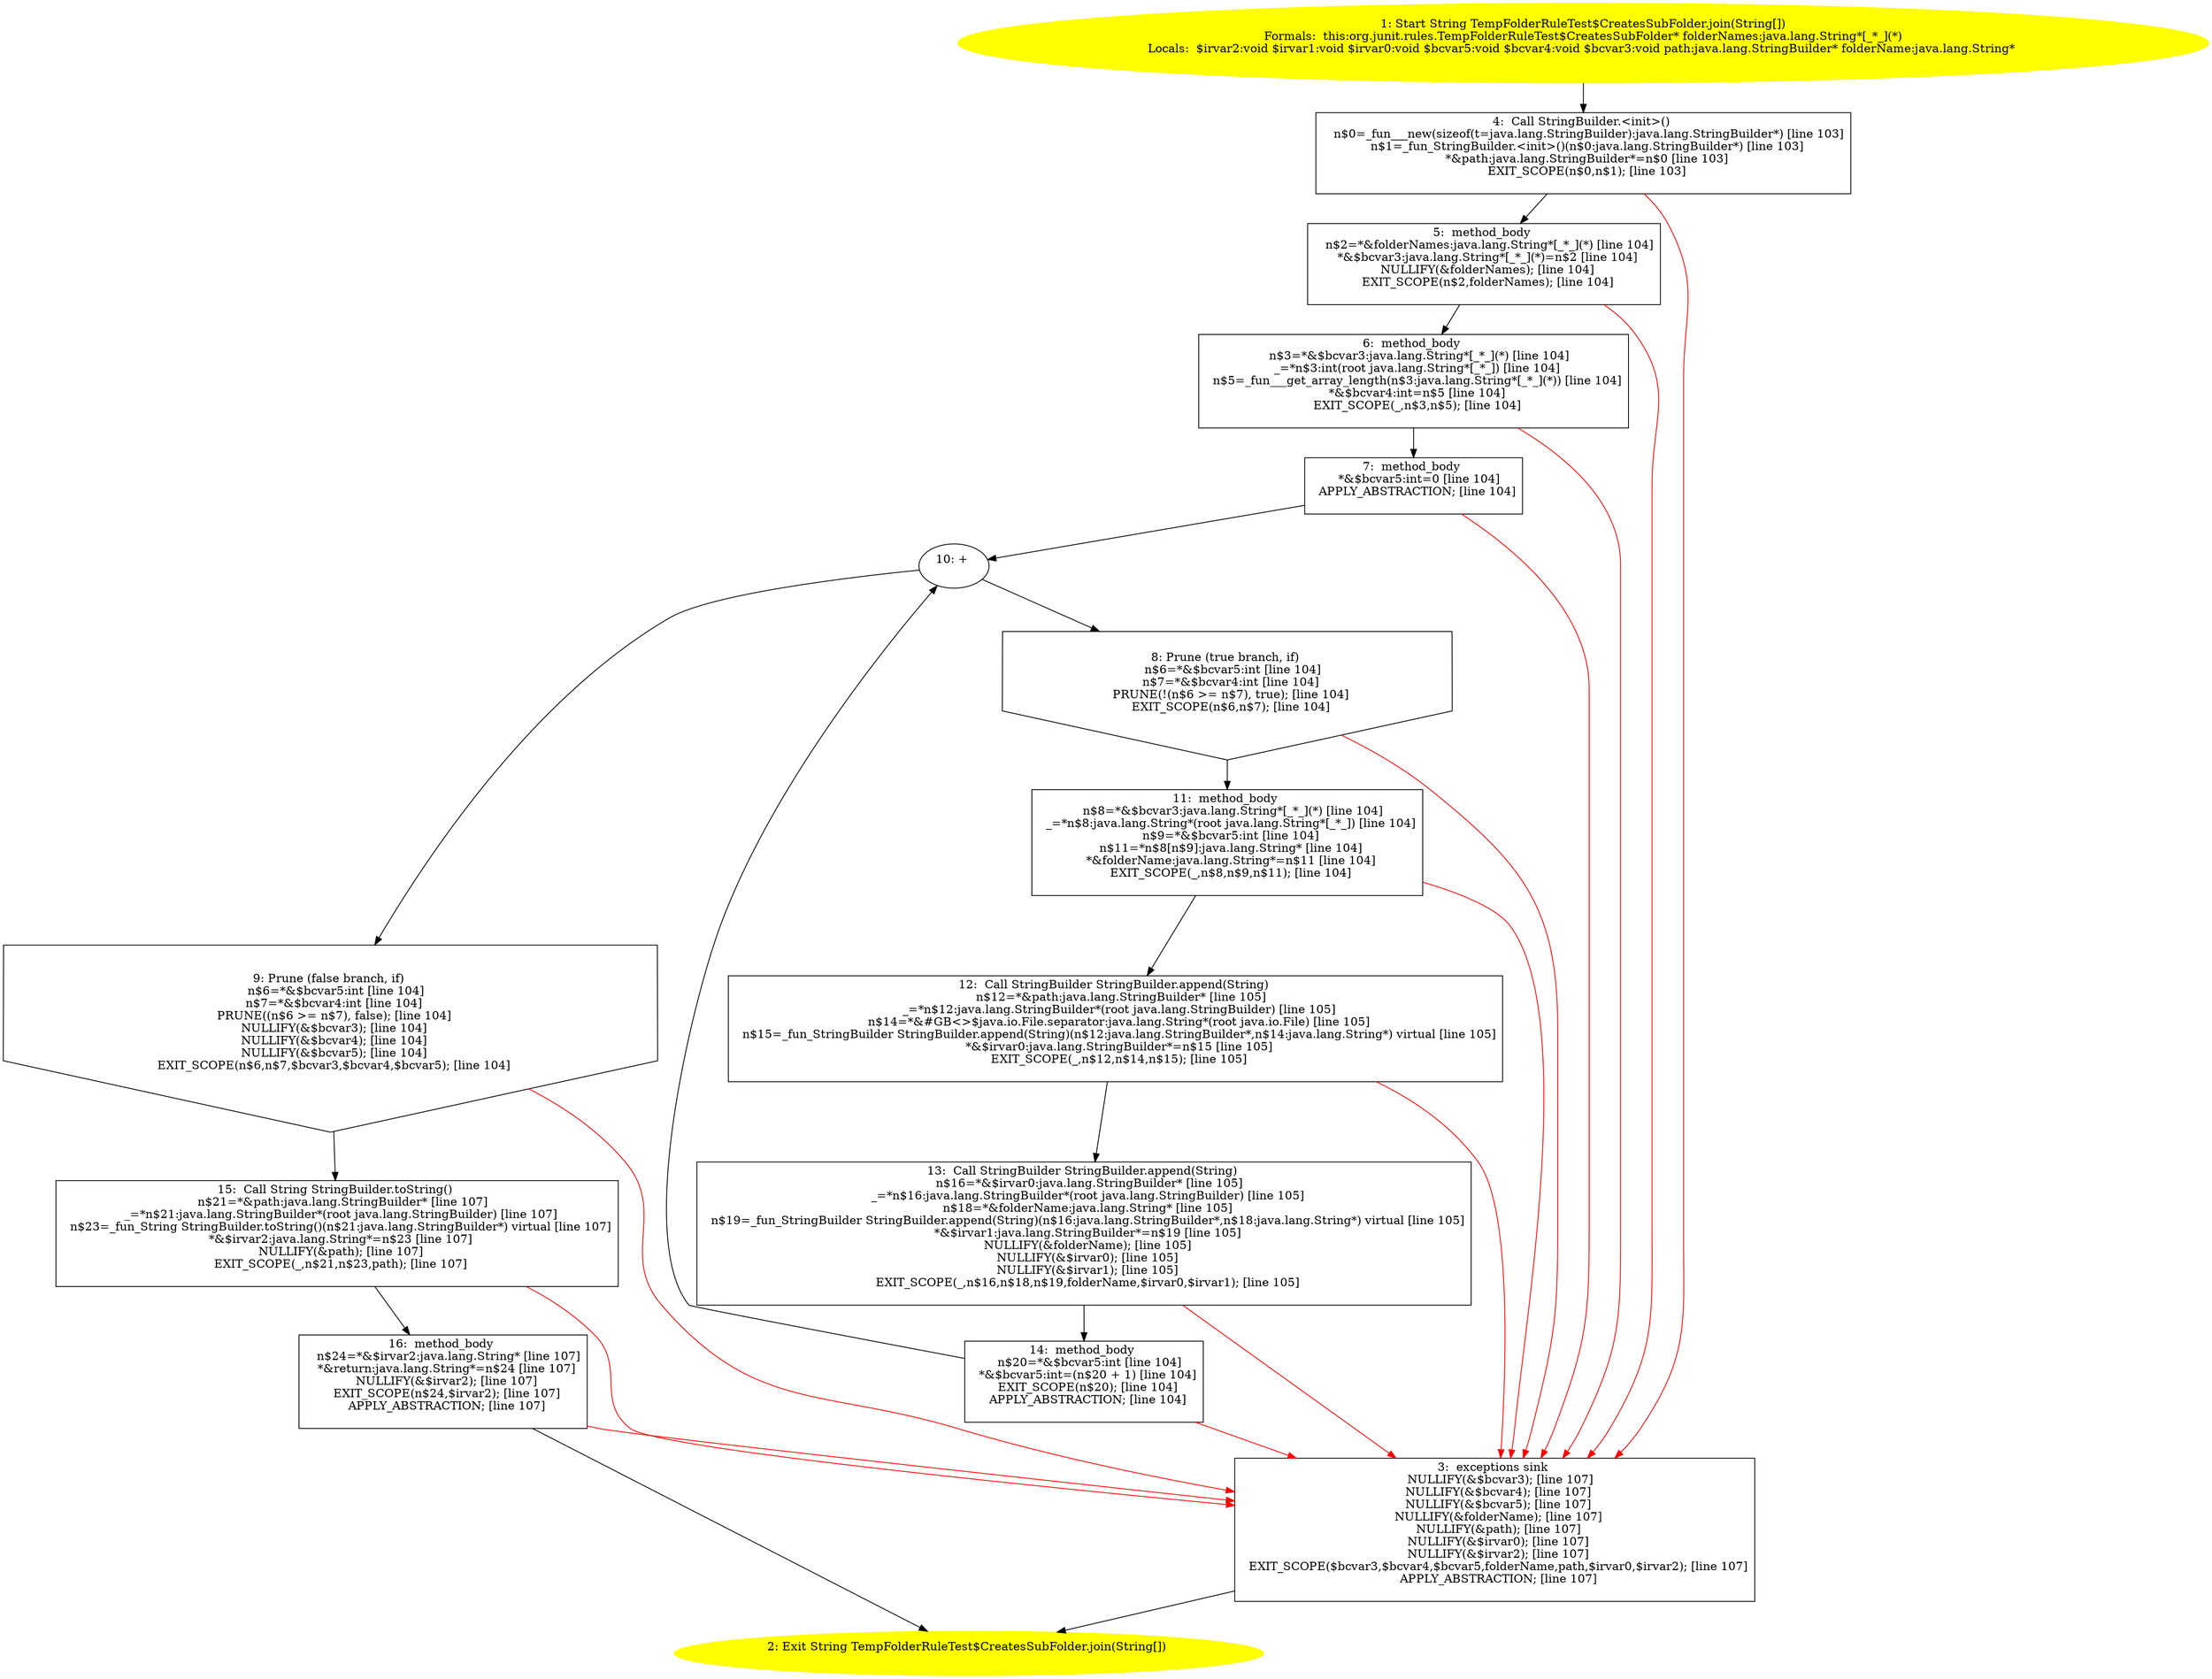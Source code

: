 /* @generated */
digraph cfg {
"org.junit.rules.TempFolderRuleTest$CreatesSubFolder.join(java.lang.String[]):java.lang.String.47b10022c7a8dca552ad71f2a97964f5_1" [label="1: Start String TempFolderRuleTest$CreatesSubFolder.join(String[])\nFormals:  this:org.junit.rules.TempFolderRuleTest$CreatesSubFolder* folderNames:java.lang.String*[_*_](*)\nLocals:  $irvar2:void $irvar1:void $irvar0:void $bcvar5:void $bcvar4:void $bcvar3:void path:java.lang.StringBuilder* folderName:java.lang.String* \n  " color=yellow style=filled]
	

	 "org.junit.rules.TempFolderRuleTest$CreatesSubFolder.join(java.lang.String[]):java.lang.String.47b10022c7a8dca552ad71f2a97964f5_1" -> "org.junit.rules.TempFolderRuleTest$CreatesSubFolder.join(java.lang.String[]):java.lang.String.47b10022c7a8dca552ad71f2a97964f5_4" ;
"org.junit.rules.TempFolderRuleTest$CreatesSubFolder.join(java.lang.String[]):java.lang.String.47b10022c7a8dca552ad71f2a97964f5_2" [label="2: Exit String TempFolderRuleTest$CreatesSubFolder.join(String[]) \n  " color=yellow style=filled]
	

"org.junit.rules.TempFolderRuleTest$CreatesSubFolder.join(java.lang.String[]):java.lang.String.47b10022c7a8dca552ad71f2a97964f5_3" [label="3:  exceptions sink \n   NULLIFY(&$bcvar3); [line 107]\n  NULLIFY(&$bcvar4); [line 107]\n  NULLIFY(&$bcvar5); [line 107]\n  NULLIFY(&folderName); [line 107]\n  NULLIFY(&path); [line 107]\n  NULLIFY(&$irvar0); [line 107]\n  NULLIFY(&$irvar2); [line 107]\n  EXIT_SCOPE($bcvar3,$bcvar4,$bcvar5,folderName,path,$irvar0,$irvar2); [line 107]\n  APPLY_ABSTRACTION; [line 107]\n " shape="box"]
	

	 "org.junit.rules.TempFolderRuleTest$CreatesSubFolder.join(java.lang.String[]):java.lang.String.47b10022c7a8dca552ad71f2a97964f5_3" -> "org.junit.rules.TempFolderRuleTest$CreatesSubFolder.join(java.lang.String[]):java.lang.String.47b10022c7a8dca552ad71f2a97964f5_2" ;
"org.junit.rules.TempFolderRuleTest$CreatesSubFolder.join(java.lang.String[]):java.lang.String.47b10022c7a8dca552ad71f2a97964f5_4" [label="4:  Call StringBuilder.<init>() \n   n$0=_fun___new(sizeof(t=java.lang.StringBuilder):java.lang.StringBuilder*) [line 103]\n  n$1=_fun_StringBuilder.<init>()(n$0:java.lang.StringBuilder*) [line 103]\n  *&path:java.lang.StringBuilder*=n$0 [line 103]\n  EXIT_SCOPE(n$0,n$1); [line 103]\n " shape="box"]
	

	 "org.junit.rules.TempFolderRuleTest$CreatesSubFolder.join(java.lang.String[]):java.lang.String.47b10022c7a8dca552ad71f2a97964f5_4" -> "org.junit.rules.TempFolderRuleTest$CreatesSubFolder.join(java.lang.String[]):java.lang.String.47b10022c7a8dca552ad71f2a97964f5_5" ;
	 "org.junit.rules.TempFolderRuleTest$CreatesSubFolder.join(java.lang.String[]):java.lang.String.47b10022c7a8dca552ad71f2a97964f5_4" -> "org.junit.rules.TempFolderRuleTest$CreatesSubFolder.join(java.lang.String[]):java.lang.String.47b10022c7a8dca552ad71f2a97964f5_3" [color="red" ];
"org.junit.rules.TempFolderRuleTest$CreatesSubFolder.join(java.lang.String[]):java.lang.String.47b10022c7a8dca552ad71f2a97964f5_5" [label="5:  method_body \n   n$2=*&folderNames:java.lang.String*[_*_](*) [line 104]\n  *&$bcvar3:java.lang.String*[_*_](*)=n$2 [line 104]\n  NULLIFY(&folderNames); [line 104]\n  EXIT_SCOPE(n$2,folderNames); [line 104]\n " shape="box"]
	

	 "org.junit.rules.TempFolderRuleTest$CreatesSubFolder.join(java.lang.String[]):java.lang.String.47b10022c7a8dca552ad71f2a97964f5_5" -> "org.junit.rules.TempFolderRuleTest$CreatesSubFolder.join(java.lang.String[]):java.lang.String.47b10022c7a8dca552ad71f2a97964f5_6" ;
	 "org.junit.rules.TempFolderRuleTest$CreatesSubFolder.join(java.lang.String[]):java.lang.String.47b10022c7a8dca552ad71f2a97964f5_5" -> "org.junit.rules.TempFolderRuleTest$CreatesSubFolder.join(java.lang.String[]):java.lang.String.47b10022c7a8dca552ad71f2a97964f5_3" [color="red" ];
"org.junit.rules.TempFolderRuleTest$CreatesSubFolder.join(java.lang.String[]):java.lang.String.47b10022c7a8dca552ad71f2a97964f5_6" [label="6:  method_body \n   n$3=*&$bcvar3:java.lang.String*[_*_](*) [line 104]\n  _=*n$3:int(root java.lang.String*[_*_]) [line 104]\n  n$5=_fun___get_array_length(n$3:java.lang.String*[_*_](*)) [line 104]\n  *&$bcvar4:int=n$5 [line 104]\n  EXIT_SCOPE(_,n$3,n$5); [line 104]\n " shape="box"]
	

	 "org.junit.rules.TempFolderRuleTest$CreatesSubFolder.join(java.lang.String[]):java.lang.String.47b10022c7a8dca552ad71f2a97964f5_6" -> "org.junit.rules.TempFolderRuleTest$CreatesSubFolder.join(java.lang.String[]):java.lang.String.47b10022c7a8dca552ad71f2a97964f5_7" ;
	 "org.junit.rules.TempFolderRuleTest$CreatesSubFolder.join(java.lang.String[]):java.lang.String.47b10022c7a8dca552ad71f2a97964f5_6" -> "org.junit.rules.TempFolderRuleTest$CreatesSubFolder.join(java.lang.String[]):java.lang.String.47b10022c7a8dca552ad71f2a97964f5_3" [color="red" ];
"org.junit.rules.TempFolderRuleTest$CreatesSubFolder.join(java.lang.String[]):java.lang.String.47b10022c7a8dca552ad71f2a97964f5_7" [label="7:  method_body \n   *&$bcvar5:int=0 [line 104]\n  APPLY_ABSTRACTION; [line 104]\n " shape="box"]
	

	 "org.junit.rules.TempFolderRuleTest$CreatesSubFolder.join(java.lang.String[]):java.lang.String.47b10022c7a8dca552ad71f2a97964f5_7" -> "org.junit.rules.TempFolderRuleTest$CreatesSubFolder.join(java.lang.String[]):java.lang.String.47b10022c7a8dca552ad71f2a97964f5_10" ;
	 "org.junit.rules.TempFolderRuleTest$CreatesSubFolder.join(java.lang.String[]):java.lang.String.47b10022c7a8dca552ad71f2a97964f5_7" -> "org.junit.rules.TempFolderRuleTest$CreatesSubFolder.join(java.lang.String[]):java.lang.String.47b10022c7a8dca552ad71f2a97964f5_3" [color="red" ];
"org.junit.rules.TempFolderRuleTest$CreatesSubFolder.join(java.lang.String[]):java.lang.String.47b10022c7a8dca552ad71f2a97964f5_8" [label="8: Prune (true branch, if) \n   n$6=*&$bcvar5:int [line 104]\n  n$7=*&$bcvar4:int [line 104]\n  PRUNE(!(n$6 >= n$7), true); [line 104]\n  EXIT_SCOPE(n$6,n$7); [line 104]\n " shape="invhouse"]
	

	 "org.junit.rules.TempFolderRuleTest$CreatesSubFolder.join(java.lang.String[]):java.lang.String.47b10022c7a8dca552ad71f2a97964f5_8" -> "org.junit.rules.TempFolderRuleTest$CreatesSubFolder.join(java.lang.String[]):java.lang.String.47b10022c7a8dca552ad71f2a97964f5_11" ;
	 "org.junit.rules.TempFolderRuleTest$CreatesSubFolder.join(java.lang.String[]):java.lang.String.47b10022c7a8dca552ad71f2a97964f5_8" -> "org.junit.rules.TempFolderRuleTest$CreatesSubFolder.join(java.lang.String[]):java.lang.String.47b10022c7a8dca552ad71f2a97964f5_3" [color="red" ];
"org.junit.rules.TempFolderRuleTest$CreatesSubFolder.join(java.lang.String[]):java.lang.String.47b10022c7a8dca552ad71f2a97964f5_9" [label="9: Prune (false branch, if) \n   n$6=*&$bcvar5:int [line 104]\n  n$7=*&$bcvar4:int [line 104]\n  PRUNE((n$6 >= n$7), false); [line 104]\n  NULLIFY(&$bcvar3); [line 104]\n  NULLIFY(&$bcvar4); [line 104]\n  NULLIFY(&$bcvar5); [line 104]\n  EXIT_SCOPE(n$6,n$7,$bcvar3,$bcvar4,$bcvar5); [line 104]\n " shape="invhouse"]
	

	 "org.junit.rules.TempFolderRuleTest$CreatesSubFolder.join(java.lang.String[]):java.lang.String.47b10022c7a8dca552ad71f2a97964f5_9" -> "org.junit.rules.TempFolderRuleTest$CreatesSubFolder.join(java.lang.String[]):java.lang.String.47b10022c7a8dca552ad71f2a97964f5_15" ;
	 "org.junit.rules.TempFolderRuleTest$CreatesSubFolder.join(java.lang.String[]):java.lang.String.47b10022c7a8dca552ad71f2a97964f5_9" -> "org.junit.rules.TempFolderRuleTest$CreatesSubFolder.join(java.lang.String[]):java.lang.String.47b10022c7a8dca552ad71f2a97964f5_3" [color="red" ];
"org.junit.rules.TempFolderRuleTest$CreatesSubFolder.join(java.lang.String[]):java.lang.String.47b10022c7a8dca552ad71f2a97964f5_10" [label="10: + \n  " ]
	

	 "org.junit.rules.TempFolderRuleTest$CreatesSubFolder.join(java.lang.String[]):java.lang.String.47b10022c7a8dca552ad71f2a97964f5_10" -> "org.junit.rules.TempFolderRuleTest$CreatesSubFolder.join(java.lang.String[]):java.lang.String.47b10022c7a8dca552ad71f2a97964f5_8" ;
	 "org.junit.rules.TempFolderRuleTest$CreatesSubFolder.join(java.lang.String[]):java.lang.String.47b10022c7a8dca552ad71f2a97964f5_10" -> "org.junit.rules.TempFolderRuleTest$CreatesSubFolder.join(java.lang.String[]):java.lang.String.47b10022c7a8dca552ad71f2a97964f5_9" ;
"org.junit.rules.TempFolderRuleTest$CreatesSubFolder.join(java.lang.String[]):java.lang.String.47b10022c7a8dca552ad71f2a97964f5_11" [label="11:  method_body \n   n$8=*&$bcvar3:java.lang.String*[_*_](*) [line 104]\n  _=*n$8:java.lang.String*(root java.lang.String*[_*_]) [line 104]\n  n$9=*&$bcvar5:int [line 104]\n  n$11=*n$8[n$9]:java.lang.String* [line 104]\n  *&folderName:java.lang.String*=n$11 [line 104]\n  EXIT_SCOPE(_,n$8,n$9,n$11); [line 104]\n " shape="box"]
	

	 "org.junit.rules.TempFolderRuleTest$CreatesSubFolder.join(java.lang.String[]):java.lang.String.47b10022c7a8dca552ad71f2a97964f5_11" -> "org.junit.rules.TempFolderRuleTest$CreatesSubFolder.join(java.lang.String[]):java.lang.String.47b10022c7a8dca552ad71f2a97964f5_12" ;
	 "org.junit.rules.TempFolderRuleTest$CreatesSubFolder.join(java.lang.String[]):java.lang.String.47b10022c7a8dca552ad71f2a97964f5_11" -> "org.junit.rules.TempFolderRuleTest$CreatesSubFolder.join(java.lang.String[]):java.lang.String.47b10022c7a8dca552ad71f2a97964f5_3" [color="red" ];
"org.junit.rules.TempFolderRuleTest$CreatesSubFolder.join(java.lang.String[]):java.lang.String.47b10022c7a8dca552ad71f2a97964f5_12" [label="12:  Call StringBuilder StringBuilder.append(String) \n   n$12=*&path:java.lang.StringBuilder* [line 105]\n  _=*n$12:java.lang.StringBuilder*(root java.lang.StringBuilder) [line 105]\n  n$14=*&#GB<>$java.io.File.separator:java.lang.String*(root java.io.File) [line 105]\n  n$15=_fun_StringBuilder StringBuilder.append(String)(n$12:java.lang.StringBuilder*,n$14:java.lang.String*) virtual [line 105]\n  *&$irvar0:java.lang.StringBuilder*=n$15 [line 105]\n  EXIT_SCOPE(_,n$12,n$14,n$15); [line 105]\n " shape="box"]
	

	 "org.junit.rules.TempFolderRuleTest$CreatesSubFolder.join(java.lang.String[]):java.lang.String.47b10022c7a8dca552ad71f2a97964f5_12" -> "org.junit.rules.TempFolderRuleTest$CreatesSubFolder.join(java.lang.String[]):java.lang.String.47b10022c7a8dca552ad71f2a97964f5_13" ;
	 "org.junit.rules.TempFolderRuleTest$CreatesSubFolder.join(java.lang.String[]):java.lang.String.47b10022c7a8dca552ad71f2a97964f5_12" -> "org.junit.rules.TempFolderRuleTest$CreatesSubFolder.join(java.lang.String[]):java.lang.String.47b10022c7a8dca552ad71f2a97964f5_3" [color="red" ];
"org.junit.rules.TempFolderRuleTest$CreatesSubFolder.join(java.lang.String[]):java.lang.String.47b10022c7a8dca552ad71f2a97964f5_13" [label="13:  Call StringBuilder StringBuilder.append(String) \n   n$16=*&$irvar0:java.lang.StringBuilder* [line 105]\n  _=*n$16:java.lang.StringBuilder*(root java.lang.StringBuilder) [line 105]\n  n$18=*&folderName:java.lang.String* [line 105]\n  n$19=_fun_StringBuilder StringBuilder.append(String)(n$16:java.lang.StringBuilder*,n$18:java.lang.String*) virtual [line 105]\n  *&$irvar1:java.lang.StringBuilder*=n$19 [line 105]\n  NULLIFY(&folderName); [line 105]\n  NULLIFY(&$irvar0); [line 105]\n  NULLIFY(&$irvar1); [line 105]\n  EXIT_SCOPE(_,n$16,n$18,n$19,folderName,$irvar0,$irvar1); [line 105]\n " shape="box"]
	

	 "org.junit.rules.TempFolderRuleTest$CreatesSubFolder.join(java.lang.String[]):java.lang.String.47b10022c7a8dca552ad71f2a97964f5_13" -> "org.junit.rules.TempFolderRuleTest$CreatesSubFolder.join(java.lang.String[]):java.lang.String.47b10022c7a8dca552ad71f2a97964f5_14" ;
	 "org.junit.rules.TempFolderRuleTest$CreatesSubFolder.join(java.lang.String[]):java.lang.String.47b10022c7a8dca552ad71f2a97964f5_13" -> "org.junit.rules.TempFolderRuleTest$CreatesSubFolder.join(java.lang.String[]):java.lang.String.47b10022c7a8dca552ad71f2a97964f5_3" [color="red" ];
"org.junit.rules.TempFolderRuleTest$CreatesSubFolder.join(java.lang.String[]):java.lang.String.47b10022c7a8dca552ad71f2a97964f5_14" [label="14:  method_body \n   n$20=*&$bcvar5:int [line 104]\n  *&$bcvar5:int=(n$20 + 1) [line 104]\n  EXIT_SCOPE(n$20); [line 104]\n  APPLY_ABSTRACTION; [line 104]\n " shape="box"]
	

	 "org.junit.rules.TempFolderRuleTest$CreatesSubFolder.join(java.lang.String[]):java.lang.String.47b10022c7a8dca552ad71f2a97964f5_14" -> "org.junit.rules.TempFolderRuleTest$CreatesSubFolder.join(java.lang.String[]):java.lang.String.47b10022c7a8dca552ad71f2a97964f5_10" ;
	 "org.junit.rules.TempFolderRuleTest$CreatesSubFolder.join(java.lang.String[]):java.lang.String.47b10022c7a8dca552ad71f2a97964f5_14" -> "org.junit.rules.TempFolderRuleTest$CreatesSubFolder.join(java.lang.String[]):java.lang.String.47b10022c7a8dca552ad71f2a97964f5_3" [color="red" ];
"org.junit.rules.TempFolderRuleTest$CreatesSubFolder.join(java.lang.String[]):java.lang.String.47b10022c7a8dca552ad71f2a97964f5_15" [label="15:  Call String StringBuilder.toString() \n   n$21=*&path:java.lang.StringBuilder* [line 107]\n  _=*n$21:java.lang.StringBuilder*(root java.lang.StringBuilder) [line 107]\n  n$23=_fun_String StringBuilder.toString()(n$21:java.lang.StringBuilder*) virtual [line 107]\n  *&$irvar2:java.lang.String*=n$23 [line 107]\n  NULLIFY(&path); [line 107]\n  EXIT_SCOPE(_,n$21,n$23,path); [line 107]\n " shape="box"]
	

	 "org.junit.rules.TempFolderRuleTest$CreatesSubFolder.join(java.lang.String[]):java.lang.String.47b10022c7a8dca552ad71f2a97964f5_15" -> "org.junit.rules.TempFolderRuleTest$CreatesSubFolder.join(java.lang.String[]):java.lang.String.47b10022c7a8dca552ad71f2a97964f5_16" ;
	 "org.junit.rules.TempFolderRuleTest$CreatesSubFolder.join(java.lang.String[]):java.lang.String.47b10022c7a8dca552ad71f2a97964f5_15" -> "org.junit.rules.TempFolderRuleTest$CreatesSubFolder.join(java.lang.String[]):java.lang.String.47b10022c7a8dca552ad71f2a97964f5_3" [color="red" ];
"org.junit.rules.TempFolderRuleTest$CreatesSubFolder.join(java.lang.String[]):java.lang.String.47b10022c7a8dca552ad71f2a97964f5_16" [label="16:  method_body \n   n$24=*&$irvar2:java.lang.String* [line 107]\n  *&return:java.lang.String*=n$24 [line 107]\n  NULLIFY(&$irvar2); [line 107]\n  EXIT_SCOPE(n$24,$irvar2); [line 107]\n  APPLY_ABSTRACTION; [line 107]\n " shape="box"]
	

	 "org.junit.rules.TempFolderRuleTest$CreatesSubFolder.join(java.lang.String[]):java.lang.String.47b10022c7a8dca552ad71f2a97964f5_16" -> "org.junit.rules.TempFolderRuleTest$CreatesSubFolder.join(java.lang.String[]):java.lang.String.47b10022c7a8dca552ad71f2a97964f5_2" ;
	 "org.junit.rules.TempFolderRuleTest$CreatesSubFolder.join(java.lang.String[]):java.lang.String.47b10022c7a8dca552ad71f2a97964f5_16" -> "org.junit.rules.TempFolderRuleTest$CreatesSubFolder.join(java.lang.String[]):java.lang.String.47b10022c7a8dca552ad71f2a97964f5_3" [color="red" ];
}
